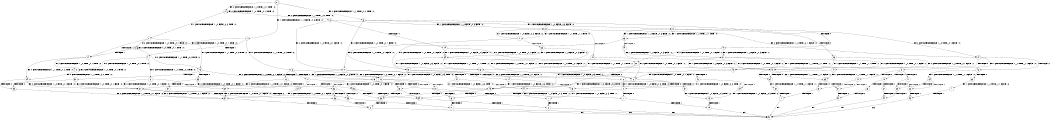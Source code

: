 digraph BCG {
size = "7, 10.5";
center = TRUE;
node [shape = circle];
0 [peripheries = 2];
0 -> 1 [label = "EX !1 !ATOMIC_EXCH_BRANCH (1, +0, FALSE, +0, 3, TRUE) !:0:"];
0 -> 2 [label = "EX !2 !ATOMIC_EXCH_BRANCH (1, +0, TRUE, +0, 1, TRUE) !:0:"];
0 -> 3 [label = "EX !0 !ATOMIC_EXCH_BRANCH (1, +1, TRUE, +0, 2, TRUE) !:0:"];
1 -> 4 [label = "TERMINATE !1"];
1 -> 5 [label = "EX !2 !ATOMIC_EXCH_BRANCH (1, +0, TRUE, +0, 1, TRUE) !:0:"];
1 -> 6 [label = "EX !0 !ATOMIC_EXCH_BRANCH (1, +1, TRUE, +0, 2, TRUE) !:0:"];
2 -> 7 [label = "EX !1 !ATOMIC_EXCH_BRANCH (1, +0, FALSE, +0, 3, TRUE) !:0:"];
2 -> 8 [label = "EX !0 !ATOMIC_EXCH_BRANCH (1, +1, TRUE, +0, 2, TRUE) !:0:"];
2 -> 2 [label = "EX !2 !ATOMIC_EXCH_BRANCH (1, +0, TRUE, +0, 1, TRUE) !:0:"];
3 -> 9 [label = "TERMINATE !0"];
3 -> 10 [label = "EX !1 !ATOMIC_EXCH_BRANCH (1, +0, FALSE, +0, 3, FALSE) !:0:"];
3 -> 11 [label = "EX !2 !ATOMIC_EXCH_BRANCH (1, +0, TRUE, +0, 1, FALSE) !:0:"];
4 -> 12 [label = "EX !2 !ATOMIC_EXCH_BRANCH (1, +0, TRUE, +0, 1, TRUE) !:0:"];
4 -> 13 [label = "EX !0 !ATOMIC_EXCH_BRANCH (1, +1, TRUE, +0, 2, TRUE) !:0:"];
5 -> 14 [label = "TERMINATE !1"];
5 -> 15 [label = "EX !0 !ATOMIC_EXCH_BRANCH (1, +1, TRUE, +0, 2, TRUE) !:0:"];
5 -> 5 [label = "EX !2 !ATOMIC_EXCH_BRANCH (1, +0, TRUE, +0, 1, TRUE) !:0:"];
6 -> 16 [label = "TERMINATE !1"];
6 -> 17 [label = "TERMINATE !0"];
6 -> 18 [label = "EX !2 !ATOMIC_EXCH_BRANCH (1, +0, TRUE, +0, 1, FALSE) !:0:"];
7 -> 14 [label = "TERMINATE !1"];
7 -> 15 [label = "EX !0 !ATOMIC_EXCH_BRANCH (1, +1, TRUE, +0, 2, TRUE) !:0:"];
7 -> 5 [label = "EX !2 !ATOMIC_EXCH_BRANCH (1, +0, TRUE, +0, 1, TRUE) !:0:"];
8 -> 19 [label = "TERMINATE !0"];
8 -> 20 [label = "EX !1 !ATOMIC_EXCH_BRANCH (1, +0, FALSE, +0, 3, FALSE) !:0:"];
8 -> 11 [label = "EX !2 !ATOMIC_EXCH_BRANCH (1, +0, TRUE, +0, 1, FALSE) !:0:"];
9 -> 21 [label = "EX !1 !ATOMIC_EXCH_BRANCH (1, +0, FALSE, +0, 3, FALSE) !:1:"];
9 -> 22 [label = "EX !2 !ATOMIC_EXCH_BRANCH (1, +0, TRUE, +0, 1, FALSE) !:1:"];
10 -> 23 [label = "TERMINATE !0"];
10 -> 24 [label = "EX !2 !ATOMIC_EXCH_BRANCH (1, +0, TRUE, +0, 1, FALSE) !:0:"];
10 -> 25 [label = "EX !1 !ATOMIC_EXCH_BRANCH (1, +1, TRUE, +1, 1, TRUE) !:0:"];
11 -> 26 [label = "TERMINATE !2"];
11 -> 27 [label = "TERMINATE !0"];
11 -> 28 [label = "EX !1 !ATOMIC_EXCH_BRANCH (1, +0, FALSE, +0, 3, TRUE) !:0:"];
12 -> 29 [label = "EX !0 !ATOMIC_EXCH_BRANCH (1, +1, TRUE, +0, 2, TRUE) !:0:"];
12 -> 12 [label = "EX !2 !ATOMIC_EXCH_BRANCH (1, +0, TRUE, +0, 1, TRUE) !:0:"];
13 -> 30 [label = "TERMINATE !0"];
13 -> 31 [label = "EX !2 !ATOMIC_EXCH_BRANCH (1, +0, TRUE, +0, 1, FALSE) !:0:"];
14 -> 29 [label = "EX !0 !ATOMIC_EXCH_BRANCH (1, +1, TRUE, +0, 2, TRUE) !:0:"];
14 -> 12 [label = "EX !2 !ATOMIC_EXCH_BRANCH (1, +0, TRUE, +0, 1, TRUE) !:0:"];
15 -> 32 [label = "TERMINATE !1"];
15 -> 33 [label = "TERMINATE !0"];
15 -> 18 [label = "EX !2 !ATOMIC_EXCH_BRANCH (1, +0, TRUE, +0, 1, FALSE) !:0:"];
16 -> 30 [label = "TERMINATE !0"];
16 -> 31 [label = "EX !2 !ATOMIC_EXCH_BRANCH (1, +0, TRUE, +0, 1, FALSE) !:0:"];
17 -> 34 [label = "TERMINATE !1"];
17 -> 35 [label = "EX !2 !ATOMIC_EXCH_BRANCH (1, +0, TRUE, +0, 1, FALSE) !:1:"];
18 -> 36 [label = "TERMINATE !1"];
18 -> 37 [label = "TERMINATE !2"];
18 -> 38 [label = "TERMINATE !0"];
19 -> 39 [label = "EX !1 !ATOMIC_EXCH_BRANCH (1, +0, FALSE, +0, 3, FALSE) !:1:"];
19 -> 22 [label = "EX !2 !ATOMIC_EXCH_BRANCH (1, +0, TRUE, +0, 1, FALSE) !:1:"];
20 -> 40 [label = "TERMINATE !0"];
20 -> 24 [label = "EX !2 !ATOMIC_EXCH_BRANCH (1, +0, TRUE, +0, 1, FALSE) !:0:"];
20 -> 41 [label = "EX !1 !ATOMIC_EXCH_BRANCH (1, +1, TRUE, +1, 1, TRUE) !:0:"];
21 -> 42 [label = "EX !2 !ATOMIC_EXCH_BRANCH (1, +0, TRUE, +0, 1, FALSE) !:1:"];
21 -> 43 [label = "EX !1 !ATOMIC_EXCH_BRANCH (1, +1, TRUE, +1, 1, TRUE) !:1:"];
22 -> 44 [label = "TERMINATE !2"];
22 -> 45 [label = "EX !1 !ATOMIC_EXCH_BRANCH (1, +0, FALSE, +0, 3, TRUE) !:1:"];
23 -> 42 [label = "EX !2 !ATOMIC_EXCH_BRANCH (1, +0, TRUE, +0, 1, FALSE) !:1:"];
23 -> 43 [label = "EX !1 !ATOMIC_EXCH_BRANCH (1, +1, TRUE, +1, 1, TRUE) !:1:"];
24 -> 46 [label = "TERMINATE !2"];
24 -> 47 [label = "TERMINATE !0"];
24 -> 48 [label = "EX !1 !ATOMIC_EXCH_BRANCH (1, +1, TRUE, +1, 1, FALSE) !:0:"];
25 -> 49 [label = "TERMINATE !0"];
25 -> 50 [label = "EX !2 !ATOMIC_EXCH_BRANCH (1, +0, TRUE, +0, 1, FALSE) !:0:"];
25 -> 10 [label = "EX !1 !ATOMIC_EXCH_BRANCH (1, +0, FALSE, +0, 3, FALSE) !:0:"];
26 -> 51 [label = "TERMINATE !0"];
26 -> 52 [label = "EX !1 !ATOMIC_EXCH_BRANCH (1, +0, FALSE, +0, 3, TRUE) !:0:"];
27 -> 44 [label = "TERMINATE !2"];
27 -> 45 [label = "EX !1 !ATOMIC_EXCH_BRANCH (1, +0, FALSE, +0, 3, TRUE) !:1:"];
28 -> 36 [label = "TERMINATE !1"];
28 -> 37 [label = "TERMINATE !2"];
28 -> 38 [label = "TERMINATE !0"];
29 -> 53 [label = "TERMINATE !0"];
29 -> 31 [label = "EX !2 !ATOMIC_EXCH_BRANCH (1, +0, TRUE, +0, 1, FALSE) !:0:"];
30 -> 54 [label = "EX !2 !ATOMIC_EXCH_BRANCH (1, +0, TRUE, +0, 1, FALSE) !:2:"];
31 -> 55 [label = "TERMINATE !2"];
31 -> 56 [label = "TERMINATE !0"];
32 -> 53 [label = "TERMINATE !0"];
32 -> 31 [label = "EX !2 !ATOMIC_EXCH_BRANCH (1, +0, TRUE, +0, 1, FALSE) !:0:"];
33 -> 57 [label = "TERMINATE !1"];
33 -> 35 [label = "EX !2 !ATOMIC_EXCH_BRANCH (1, +0, TRUE, +0, 1, FALSE) !:1:"];
34 -> 54 [label = "EX !2 !ATOMIC_EXCH_BRANCH (1, +0, TRUE, +0, 1, FALSE) !:2:"];
35 -> 58 [label = "TERMINATE !1"];
35 -> 59 [label = "TERMINATE !2"];
36 -> 55 [label = "TERMINATE !2"];
36 -> 56 [label = "TERMINATE !0"];
37 -> 60 [label = "TERMINATE !1"];
37 -> 61 [label = "TERMINATE !0"];
38 -> 58 [label = "TERMINATE !1"];
38 -> 59 [label = "TERMINATE !2"];
39 -> 42 [label = "EX !2 !ATOMIC_EXCH_BRANCH (1, +0, TRUE, +0, 1, FALSE) !:1:"];
39 -> 62 [label = "EX !1 !ATOMIC_EXCH_BRANCH (1, +1, TRUE, +1, 1, TRUE) !:1:"];
40 -> 42 [label = "EX !2 !ATOMIC_EXCH_BRANCH (1, +0, TRUE, +0, 1, FALSE) !:1:"];
40 -> 62 [label = "EX !1 !ATOMIC_EXCH_BRANCH (1, +1, TRUE, +1, 1, TRUE) !:1:"];
41 -> 63 [label = "TERMINATE !0"];
41 -> 50 [label = "EX !2 !ATOMIC_EXCH_BRANCH (1, +0, TRUE, +0, 1, FALSE) !:0:"];
41 -> 20 [label = "EX !1 !ATOMIC_EXCH_BRANCH (1, +0, FALSE, +0, 3, FALSE) !:0:"];
42 -> 64 [label = "TERMINATE !2"];
42 -> 65 [label = "EX !1 !ATOMIC_EXCH_BRANCH (1, +1, TRUE, +1, 1, FALSE) !:1:"];
43 -> 66 [label = "EX !2 !ATOMIC_EXCH_BRANCH (1, +0, TRUE, +0, 1, FALSE) !:1:"];
43 -> 21 [label = "EX !1 !ATOMIC_EXCH_BRANCH (1, +0, FALSE, +0, 3, FALSE) !:1:"];
44 -> 67 [label = "EX !1 !ATOMIC_EXCH_BRANCH (1, +0, FALSE, +0, 3, TRUE) !:1:"];
45 -> 58 [label = "TERMINATE !1"];
45 -> 59 [label = "TERMINATE !2"];
46 -> 68 [label = "TERMINATE !0"];
46 -> 69 [label = "EX !1 !ATOMIC_EXCH_BRANCH (1, +1, TRUE, +1, 1, FALSE) !:0:"];
47 -> 64 [label = "TERMINATE !2"];
47 -> 65 [label = "EX !1 !ATOMIC_EXCH_BRANCH (1, +1, TRUE, +1, 1, FALSE) !:1:"];
48 -> 70 [label = "TERMINATE !1"];
48 -> 71 [label = "TERMINATE !2"];
48 -> 72 [label = "TERMINATE !0"];
49 -> 66 [label = "EX !2 !ATOMIC_EXCH_BRANCH (1, +0, TRUE, +0, 1, FALSE) !:1:"];
49 -> 21 [label = "EX !1 !ATOMIC_EXCH_BRANCH (1, +0, FALSE, +0, 3, FALSE) !:1:"];
50 -> 73 [label = "TERMINATE !2"];
50 -> 74 [label = "TERMINATE !0"];
50 -> 28 [label = "EX !1 !ATOMIC_EXCH_BRANCH (1, +0, FALSE, +0, 3, TRUE) !:0:"];
51 -> 75 [label = "EX !1 !ATOMIC_EXCH_BRANCH (1, +0, FALSE, +0, 3, TRUE) !:2:"];
52 -> 60 [label = "TERMINATE !1"];
52 -> 61 [label = "TERMINATE !0"];
53 -> 54 [label = "EX !2 !ATOMIC_EXCH_BRANCH (1, +0, TRUE, +0, 1, FALSE) !:2:"];
54 -> 76 [label = "TERMINATE !2"];
55 -> 77 [label = "TERMINATE !0"];
56 -> 76 [label = "TERMINATE !2"];
57 -> 54 [label = "EX !2 !ATOMIC_EXCH_BRANCH (1, +0, TRUE, +0, 1, FALSE) !:2:"];
58 -> 76 [label = "TERMINATE !2"];
59 -> 78 [label = "TERMINATE !1"];
60 -> 77 [label = "TERMINATE !0"];
61 -> 79 [label = "TERMINATE !1"];
62 -> 66 [label = "EX !2 !ATOMIC_EXCH_BRANCH (1, +0, TRUE, +0, 1, FALSE) !:1:"];
62 -> 39 [label = "EX !1 !ATOMIC_EXCH_BRANCH (1, +0, FALSE, +0, 3, FALSE) !:1:"];
63 -> 66 [label = "EX !2 !ATOMIC_EXCH_BRANCH (1, +0, TRUE, +0, 1, FALSE) !:1:"];
63 -> 39 [label = "EX !1 !ATOMIC_EXCH_BRANCH (1, +0, FALSE, +0, 3, FALSE) !:1:"];
64 -> 80 [label = "EX !1 !ATOMIC_EXCH_BRANCH (1, +1, TRUE, +1, 1, FALSE) !:1:"];
65 -> 81 [label = "TERMINATE !1"];
65 -> 82 [label = "TERMINATE !2"];
66 -> 83 [label = "TERMINATE !2"];
66 -> 45 [label = "EX !1 !ATOMIC_EXCH_BRANCH (1, +0, FALSE, +0, 3, TRUE) !:1:"];
67 -> 78 [label = "TERMINATE !1"];
68 -> 84 [label = "EX !1 !ATOMIC_EXCH_BRANCH (1, +1, TRUE, +1, 1, FALSE) !:2:"];
69 -> 85 [label = "TERMINATE !1"];
69 -> 86 [label = "TERMINATE !0"];
70 -> 87 [label = "TERMINATE !2"];
70 -> 88 [label = "TERMINATE !0"];
71 -> 85 [label = "TERMINATE !1"];
71 -> 86 [label = "TERMINATE !0"];
72 -> 81 [label = "TERMINATE !1"];
72 -> 82 [label = "TERMINATE !2"];
73 -> 89 [label = "TERMINATE !0"];
73 -> 52 [label = "EX !1 !ATOMIC_EXCH_BRANCH (1, +0, FALSE, +0, 3, TRUE) !:0:"];
74 -> 83 [label = "TERMINATE !2"];
74 -> 45 [label = "EX !1 !ATOMIC_EXCH_BRANCH (1, +0, FALSE, +0, 3, TRUE) !:1:"];
75 -> 79 [label = "TERMINATE !1"];
76 -> 90 [label = "exit"];
77 -> 90 [label = "exit"];
78 -> 90 [label = "exit"];
79 -> 90 [label = "exit"];
80 -> 91 [label = "TERMINATE !1"];
81 -> 92 [label = "TERMINATE !2"];
82 -> 91 [label = "TERMINATE !1"];
83 -> 67 [label = "EX !1 !ATOMIC_EXCH_BRANCH (1, +0, FALSE, +0, 3, TRUE) !:1:"];
84 -> 93 [label = "TERMINATE !1"];
85 -> 94 [label = "TERMINATE !0"];
86 -> 93 [label = "TERMINATE !1"];
87 -> 94 [label = "TERMINATE !0"];
88 -> 92 [label = "TERMINATE !2"];
89 -> 75 [label = "EX !1 !ATOMIC_EXCH_BRANCH (1, +0, FALSE, +0, 3, TRUE) !:2:"];
91 -> 90 [label = "exit"];
92 -> 90 [label = "exit"];
93 -> 90 [label = "exit"];
94 -> 90 [label = "exit"];
}
